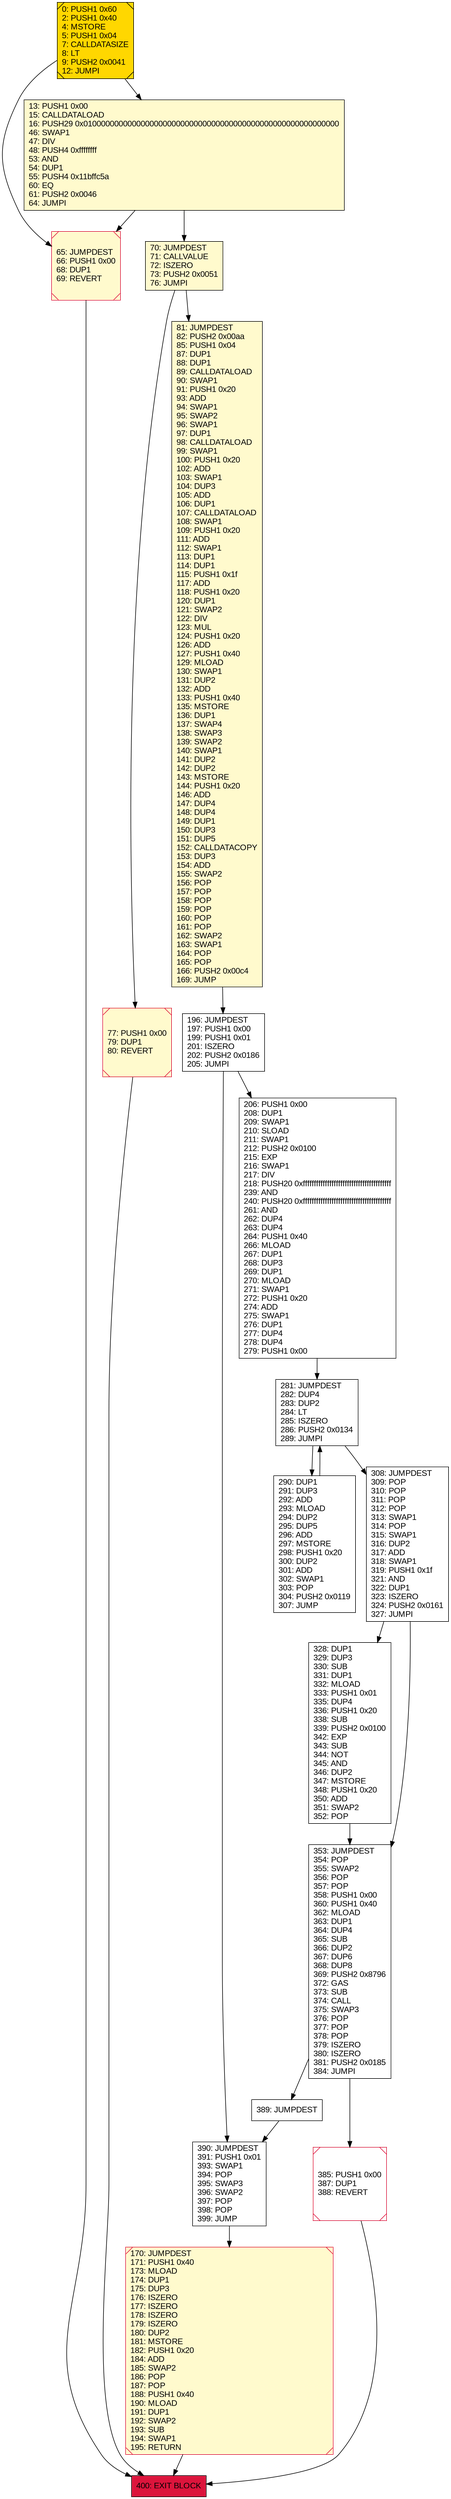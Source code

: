 digraph G {
bgcolor=transparent rankdir=UD;
node [shape=box style=filled color=black fillcolor=white fontname=arial fontcolor=black];
196 [label="196: JUMPDEST\l197: PUSH1 0x00\l199: PUSH1 0x01\l201: ISZERO\l202: PUSH2 0x0186\l205: JUMPI\l" ];
385 [label="385: PUSH1 0x00\l387: DUP1\l388: REVERT\l" shape=Msquare color=crimson ];
328 [label="328: DUP1\l329: DUP3\l330: SUB\l331: DUP1\l332: MLOAD\l333: PUSH1 0x01\l335: DUP4\l336: PUSH1 0x20\l338: SUB\l339: PUSH2 0x0100\l342: EXP\l343: SUB\l344: NOT\l345: AND\l346: DUP2\l347: MSTORE\l348: PUSH1 0x20\l350: ADD\l351: SWAP2\l352: POP\l" ];
65 [label="65: JUMPDEST\l66: PUSH1 0x00\l68: DUP1\l69: REVERT\l" fillcolor=lemonchiffon shape=Msquare color=crimson ];
389 [label="389: JUMPDEST\l" ];
281 [label="281: JUMPDEST\l282: DUP4\l283: DUP2\l284: LT\l285: ISZERO\l286: PUSH2 0x0134\l289: JUMPI\l" ];
353 [label="353: JUMPDEST\l354: POP\l355: SWAP2\l356: POP\l357: POP\l358: PUSH1 0x00\l360: PUSH1 0x40\l362: MLOAD\l363: DUP1\l364: DUP4\l365: SUB\l366: DUP2\l367: DUP6\l368: DUP8\l369: PUSH2 0x8796\l372: GAS\l373: SUB\l374: CALL\l375: SWAP3\l376: POP\l377: POP\l378: POP\l379: ISZERO\l380: ISZERO\l381: PUSH2 0x0185\l384: JUMPI\l" ];
77 [label="77: PUSH1 0x00\l79: DUP1\l80: REVERT\l" fillcolor=lemonchiffon shape=Msquare color=crimson ];
390 [label="390: JUMPDEST\l391: PUSH1 0x01\l393: SWAP1\l394: POP\l395: SWAP3\l396: SWAP2\l397: POP\l398: POP\l399: JUMP\l" ];
400 [label="400: EXIT BLOCK\l" fillcolor=crimson ];
290 [label="290: DUP1\l291: DUP3\l292: ADD\l293: MLOAD\l294: DUP2\l295: DUP5\l296: ADD\l297: MSTORE\l298: PUSH1 0x20\l300: DUP2\l301: ADD\l302: SWAP1\l303: POP\l304: PUSH2 0x0119\l307: JUMP\l" ];
0 [label="0: PUSH1 0x60\l2: PUSH1 0x40\l4: MSTORE\l5: PUSH1 0x04\l7: CALLDATASIZE\l8: LT\l9: PUSH2 0x0041\l12: JUMPI\l" fillcolor=lemonchiffon shape=Msquare fillcolor=gold ];
70 [label="70: JUMPDEST\l71: CALLVALUE\l72: ISZERO\l73: PUSH2 0x0051\l76: JUMPI\l" fillcolor=lemonchiffon ];
170 [label="170: JUMPDEST\l171: PUSH1 0x40\l173: MLOAD\l174: DUP1\l175: DUP3\l176: ISZERO\l177: ISZERO\l178: ISZERO\l179: ISZERO\l180: DUP2\l181: MSTORE\l182: PUSH1 0x20\l184: ADD\l185: SWAP2\l186: POP\l187: POP\l188: PUSH1 0x40\l190: MLOAD\l191: DUP1\l192: SWAP2\l193: SUB\l194: SWAP1\l195: RETURN\l" fillcolor=lemonchiffon shape=Msquare color=crimson ];
206 [label="206: PUSH1 0x00\l208: DUP1\l209: SWAP1\l210: SLOAD\l211: SWAP1\l212: PUSH2 0x0100\l215: EXP\l216: SWAP1\l217: DIV\l218: PUSH20 0xffffffffffffffffffffffffffffffffffffffff\l239: AND\l240: PUSH20 0xffffffffffffffffffffffffffffffffffffffff\l261: AND\l262: DUP4\l263: DUP4\l264: PUSH1 0x40\l266: MLOAD\l267: DUP1\l268: DUP3\l269: DUP1\l270: MLOAD\l271: SWAP1\l272: PUSH1 0x20\l274: ADD\l275: SWAP1\l276: DUP1\l277: DUP4\l278: DUP4\l279: PUSH1 0x00\l" ];
81 [label="81: JUMPDEST\l82: PUSH2 0x00aa\l85: PUSH1 0x04\l87: DUP1\l88: DUP1\l89: CALLDATALOAD\l90: SWAP1\l91: PUSH1 0x20\l93: ADD\l94: SWAP1\l95: SWAP2\l96: SWAP1\l97: DUP1\l98: CALLDATALOAD\l99: SWAP1\l100: PUSH1 0x20\l102: ADD\l103: SWAP1\l104: DUP3\l105: ADD\l106: DUP1\l107: CALLDATALOAD\l108: SWAP1\l109: PUSH1 0x20\l111: ADD\l112: SWAP1\l113: DUP1\l114: DUP1\l115: PUSH1 0x1f\l117: ADD\l118: PUSH1 0x20\l120: DUP1\l121: SWAP2\l122: DIV\l123: MUL\l124: PUSH1 0x20\l126: ADD\l127: PUSH1 0x40\l129: MLOAD\l130: SWAP1\l131: DUP2\l132: ADD\l133: PUSH1 0x40\l135: MSTORE\l136: DUP1\l137: SWAP4\l138: SWAP3\l139: SWAP2\l140: SWAP1\l141: DUP2\l142: DUP2\l143: MSTORE\l144: PUSH1 0x20\l146: ADD\l147: DUP4\l148: DUP4\l149: DUP1\l150: DUP3\l151: DUP5\l152: CALLDATACOPY\l153: DUP3\l154: ADD\l155: SWAP2\l156: POP\l157: POP\l158: POP\l159: POP\l160: POP\l161: POP\l162: SWAP2\l163: SWAP1\l164: POP\l165: POP\l166: PUSH2 0x00c4\l169: JUMP\l" fillcolor=lemonchiffon ];
13 [label="13: PUSH1 0x00\l15: CALLDATALOAD\l16: PUSH29 0x0100000000000000000000000000000000000000000000000000000000\l46: SWAP1\l47: DIV\l48: PUSH4 0xffffffff\l53: AND\l54: DUP1\l55: PUSH4 0x11bffc5a\l60: EQ\l61: PUSH2 0x0046\l64: JUMPI\l" fillcolor=lemonchiffon ];
308 [label="308: JUMPDEST\l309: POP\l310: POP\l311: POP\l312: POP\l313: SWAP1\l314: POP\l315: SWAP1\l316: DUP2\l317: ADD\l318: SWAP1\l319: PUSH1 0x1f\l321: AND\l322: DUP1\l323: ISZERO\l324: PUSH2 0x0161\l327: JUMPI\l" ];
353 -> 389;
389 -> 390;
170 -> 400;
0 -> 13;
328 -> 353;
13 -> 70;
353 -> 385;
196 -> 390;
70 -> 81;
385 -> 400;
0 -> 65;
206 -> 281;
65 -> 400;
281 -> 308;
308 -> 353;
196 -> 206;
13 -> 65;
81 -> 196;
70 -> 77;
390 -> 170;
77 -> 400;
308 -> 328;
281 -> 290;
290 -> 281;
}